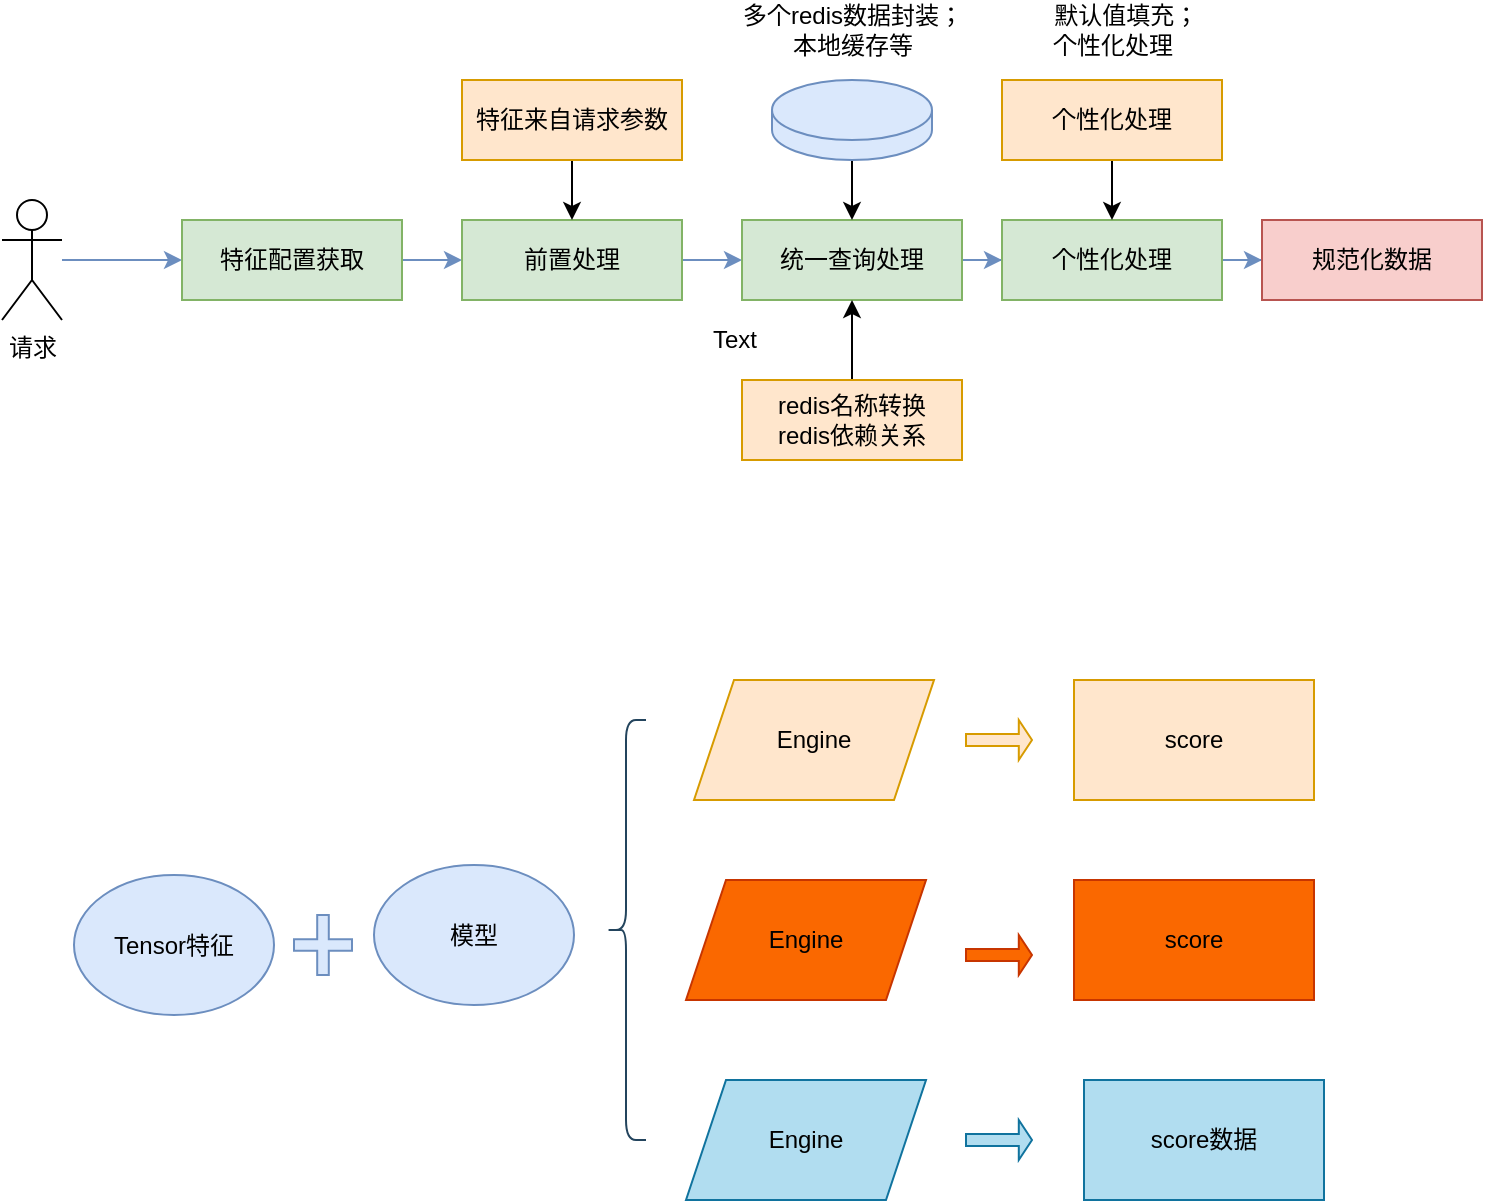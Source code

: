 <mxfile version="18.0.2" type="github"><diagram id="vwZ6t9Yz7RDHuG1VbNRj" name="Page-1"><mxGraphModel dx="946" dy="536" grid="1" gridSize="10" guides="1" tooltips="1" connect="1" arrows="1" fold="1" page="1" pageScale="1" pageWidth="827" pageHeight="1169" math="0" shadow="0"><root><mxCell id="0"/><mxCell id="1" parent="0"/><mxCell id="PKwVKqGn694fVQK909nS-7" value="" style="edgeStyle=orthogonalEdgeStyle;rounded=0;orthogonalLoop=1;jettySize=auto;html=1;fillColor=#dae8fc;strokeColor=#6c8ebf;" edge="1" parent="1" source="PKwVKqGn694fVQK909nS-1" target="PKwVKqGn694fVQK909nS-2"><mxGeometry relative="1" as="geometry"/></mxCell><mxCell id="PKwVKqGn694fVQK909nS-1" value="请求" style="shape=umlActor;verticalLabelPosition=bottom;verticalAlign=top;html=1;outlineConnect=0;" vertex="1" parent="1"><mxGeometry x="44" y="200" width="30" height="60" as="geometry"/></mxCell><mxCell id="PKwVKqGn694fVQK909nS-8" value="" style="edgeStyle=orthogonalEdgeStyle;rounded=0;orthogonalLoop=1;jettySize=auto;html=1;fillColor=#dae8fc;strokeColor=#6c8ebf;" edge="1" parent="1" source="PKwVKqGn694fVQK909nS-2" target="PKwVKqGn694fVQK909nS-3"><mxGeometry relative="1" as="geometry"/></mxCell><mxCell id="PKwVKqGn694fVQK909nS-2" value="特征配置获取" style="rounded=0;whiteSpace=wrap;html=1;fillColor=#d5e8d4;strokeColor=#82b366;" vertex="1" parent="1"><mxGeometry x="134" y="210" width="110" height="40" as="geometry"/></mxCell><mxCell id="PKwVKqGn694fVQK909nS-9" value="" style="edgeStyle=orthogonalEdgeStyle;rounded=0;orthogonalLoop=1;jettySize=auto;html=1;fillColor=#dae8fc;strokeColor=#6c8ebf;" edge="1" parent="1" source="PKwVKqGn694fVQK909nS-3" target="PKwVKqGn694fVQK909nS-4"><mxGeometry relative="1" as="geometry"/></mxCell><mxCell id="PKwVKqGn694fVQK909nS-3" value="前置处理" style="rounded=0;whiteSpace=wrap;html=1;fillColor=#d5e8d4;strokeColor=#82b366;" vertex="1" parent="1"><mxGeometry x="274" y="210" width="110" height="40" as="geometry"/></mxCell><mxCell id="PKwVKqGn694fVQK909nS-10" value="" style="edgeStyle=orthogonalEdgeStyle;rounded=0;orthogonalLoop=1;jettySize=auto;html=1;fillColor=#dae8fc;strokeColor=#6c8ebf;" edge="1" parent="1" source="PKwVKqGn694fVQK909nS-4" target="PKwVKqGn694fVQK909nS-5"><mxGeometry relative="1" as="geometry"/></mxCell><mxCell id="PKwVKqGn694fVQK909nS-4" value="统一查询处理" style="rounded=0;whiteSpace=wrap;html=1;fillColor=#d5e8d4;strokeColor=#82b366;" vertex="1" parent="1"><mxGeometry x="414" y="210" width="110" height="40" as="geometry"/></mxCell><mxCell id="PKwVKqGn694fVQK909nS-11" value="" style="edgeStyle=orthogonalEdgeStyle;rounded=0;orthogonalLoop=1;jettySize=auto;html=1;fillColor=#dae8fc;strokeColor=#6c8ebf;" edge="1" parent="1" source="PKwVKqGn694fVQK909nS-5" target="PKwVKqGn694fVQK909nS-6"><mxGeometry relative="1" as="geometry"/></mxCell><mxCell id="PKwVKqGn694fVQK909nS-5" value="个性化处理" style="rounded=0;whiteSpace=wrap;html=1;fillColor=#d5e8d4;strokeColor=#82b366;" vertex="1" parent="1"><mxGeometry x="544" y="210" width="110" height="40" as="geometry"/></mxCell><mxCell id="PKwVKqGn694fVQK909nS-6" value="规范化数据" style="rounded=0;whiteSpace=wrap;html=1;fillColor=#f8cecc;strokeColor=#b85450;" vertex="1" parent="1"><mxGeometry x="674" y="210" width="110" height="40" as="geometry"/></mxCell><mxCell id="PKwVKqGn694fVQK909nS-13" value="" style="edgeStyle=orthogonalEdgeStyle;rounded=0;orthogonalLoop=1;jettySize=auto;html=1;" edge="1" parent="1" source="PKwVKqGn694fVQK909nS-12" target="PKwVKqGn694fVQK909nS-4"><mxGeometry relative="1" as="geometry"/></mxCell><mxCell id="PKwVKqGn694fVQK909nS-12" value="" style="shape=cylinder3;whiteSpace=wrap;html=1;boundedLbl=1;backgroundOutline=1;size=15;fillColor=#dae8fc;strokeColor=#6c8ebf;" vertex="1" parent="1"><mxGeometry x="429" y="140" width="80" height="40" as="geometry"/></mxCell><mxCell id="PKwVKqGn694fVQK909nS-17" value="" style="edgeStyle=orthogonalEdgeStyle;rounded=0;orthogonalLoop=1;jettySize=auto;html=1;" edge="1" parent="1" source="PKwVKqGn694fVQK909nS-14"><mxGeometry relative="1" as="geometry"><mxPoint x="469" y="250" as="targetPoint"/></mxGeometry></mxCell><mxCell id="PKwVKqGn694fVQK909nS-14" value="redis名称转换&lt;br&gt;redis依赖关系" style="rounded=0;whiteSpace=wrap;html=1;fillColor=#ffe6cc;strokeColor=#d79b00;" vertex="1" parent="1"><mxGeometry x="414" y="290" width="110" height="40" as="geometry"/></mxCell><mxCell id="PKwVKqGn694fVQK909nS-18" value="Text" style="text;html=1;resizable=0;autosize=1;align=center;verticalAlign=middle;points=[];fillColor=none;strokeColor=none;rounded=0;" vertex="1" parent="1"><mxGeometry x="390" y="260" width="40" height="20" as="geometry"/></mxCell><mxCell id="PKwVKqGn694fVQK909nS-19" value="多个redis数据封装；&lt;br&gt;本地缓存等" style="text;html=1;align=center;verticalAlign=middle;resizable=0;points=[];autosize=1;strokeColor=none;fillColor=none;" vertex="1" parent="1"><mxGeometry x="404" y="100" width="130" height="30" as="geometry"/></mxCell><mxCell id="PKwVKqGn694fVQK909nS-20" value="&amp;nbsp; &amp;nbsp; 默认值填充；&lt;br&gt;个性化处理" style="text;html=1;align=center;verticalAlign=middle;resizable=0;points=[];autosize=1;strokeColor=none;fillColor=none;" vertex="1" parent="1"><mxGeometry x="549" y="100" width="100" height="30" as="geometry"/></mxCell><mxCell id="PKwVKqGn694fVQK909nS-22" value="" style="edgeStyle=orthogonalEdgeStyle;rounded=0;orthogonalLoop=1;jettySize=auto;html=1;" edge="1" parent="1" source="PKwVKqGn694fVQK909nS-21" target="PKwVKqGn694fVQK909nS-5"><mxGeometry relative="1" as="geometry"/></mxCell><mxCell id="PKwVKqGn694fVQK909nS-21" value="个性化处理" style="rounded=0;whiteSpace=wrap;html=1;fillColor=#ffe6cc;strokeColor=#d79b00;" vertex="1" parent="1"><mxGeometry x="544" y="140" width="110" height="40" as="geometry"/></mxCell><mxCell id="PKwVKqGn694fVQK909nS-24" value="" style="edgeStyle=orthogonalEdgeStyle;rounded=0;orthogonalLoop=1;jettySize=auto;html=1;" edge="1" parent="1" source="PKwVKqGn694fVQK909nS-23" target="PKwVKqGn694fVQK909nS-3"><mxGeometry relative="1" as="geometry"/></mxCell><mxCell id="PKwVKqGn694fVQK909nS-23" value="特征来自请求参数" style="rounded=0;whiteSpace=wrap;html=1;fillColor=#ffe6cc;strokeColor=#d79b00;" vertex="1" parent="1"><mxGeometry x="274" y="140" width="110" height="40" as="geometry"/></mxCell><mxCell id="PKwVKqGn694fVQK909nS-26" value="score数据" style="rounded=0;whiteSpace=wrap;html=1;fillColor=#b1ddf0;strokeColor=#10739e;" vertex="1" parent="1"><mxGeometry x="585" y="640" width="120" height="60" as="geometry"/></mxCell><mxCell id="PKwVKqGn694fVQK909nS-27" value="Engine" style="shape=parallelogram;perimeter=parallelogramPerimeter;whiteSpace=wrap;html=1;fixedSize=1;fillColor=#ffe6cc;strokeColor=#d79b00;" vertex="1" parent="1"><mxGeometry x="390" y="440" width="120" height="60" as="geometry"/></mxCell><mxCell id="PKwVKqGn694fVQK909nS-28" value="&lt;span style=&quot;&quot;&gt;Engine&lt;/span&gt;" style="shape=parallelogram;perimeter=parallelogramPerimeter;whiteSpace=wrap;html=1;fixedSize=1;fillColor=#b1ddf0;strokeColor=#10739e;" vertex="1" parent="1"><mxGeometry x="386" y="640" width="120" height="60" as="geometry"/></mxCell><mxCell id="PKwVKqGn694fVQK909nS-29" value="&lt;span style=&quot;&quot;&gt;Engine&lt;/span&gt;" style="shape=parallelogram;perimeter=parallelogramPerimeter;whiteSpace=wrap;html=1;fixedSize=1;fillColor=#fa6800;fontColor=#000000;strokeColor=#C73500;" vertex="1" parent="1"><mxGeometry x="386" y="540" width="120" height="60" as="geometry"/></mxCell><mxCell id="PKwVKqGn694fVQK909nS-30" value="score" style="rounded=0;whiteSpace=wrap;html=1;fillColor=#fa6800;fontColor=#000000;strokeColor=#C73500;" vertex="1" parent="1"><mxGeometry x="580" y="540" width="120" height="60" as="geometry"/></mxCell><mxCell id="PKwVKqGn694fVQK909nS-31" value="score" style="rounded=0;whiteSpace=wrap;html=1;fillColor=#ffe6cc;strokeColor=#d79b00;" vertex="1" parent="1"><mxGeometry x="580" y="440" width="120" height="60" as="geometry"/></mxCell><mxCell id="PKwVKqGn694fVQK909nS-32" value="Tensor特征" style="ellipse;whiteSpace=wrap;html=1;fillColor=#dae8fc;strokeColor=#6c8ebf;" vertex="1" parent="1"><mxGeometry x="80" y="537.5" width="100" height="70" as="geometry"/></mxCell><mxCell id="PKwVKqGn694fVQK909nS-33" value="模型" style="ellipse;whiteSpace=wrap;html=1;fillColor=#dae8fc;strokeColor=#6c8ebf;" vertex="1" parent="1"><mxGeometry x="230" y="532.5" width="100" height="70" as="geometry"/></mxCell><mxCell id="PKwVKqGn694fVQK909nS-34" value="" style="shape=cross;whiteSpace=wrap;html=1;fillColor=#dae8fc;strokeColor=#6c8ebf;" vertex="1" parent="1"><mxGeometry x="190" y="557.5" width="29" height="30" as="geometry"/></mxCell><mxCell id="PKwVKqGn694fVQK909nS-38" value="" style="shape=curlyBracket;whiteSpace=wrap;html=1;rounded=1;fillColor=#bac8d3;strokeColor=#23445d;" vertex="1" parent="1"><mxGeometry x="346" y="460" width="20" height="210" as="geometry"/></mxCell><mxCell id="PKwVKqGn694fVQK909nS-39" value="" style="shape=singleArrow;whiteSpace=wrap;html=1;fillColor=#ffe6cc;strokeColor=#d79b00;" vertex="1" parent="1"><mxGeometry x="526" y="460" width="33" height="20" as="geometry"/></mxCell><mxCell id="PKwVKqGn694fVQK909nS-41" value="" style="shape=singleArrow;whiteSpace=wrap;html=1;fillColor=#fa6800;fontColor=#000000;strokeColor=#C73500;" vertex="1" parent="1"><mxGeometry x="526" y="567.5" width="33" height="20" as="geometry"/></mxCell><mxCell id="PKwVKqGn694fVQK909nS-42" value="" style="shape=singleArrow;whiteSpace=wrap;html=1;fillColor=#b1ddf0;strokeColor=#10739e;" vertex="1" parent="1"><mxGeometry x="526" y="660" width="33" height="20" as="geometry"/></mxCell></root></mxGraphModel></diagram></mxfile>
